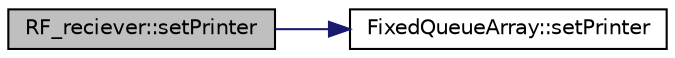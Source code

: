 digraph "RF_reciever::setPrinter"
{
  edge [fontname="Helvetica",fontsize="10",labelfontname="Helvetica",labelfontsize="10"];
  node [fontname="Helvetica",fontsize="10",shape=record];
  rankdir="LR";
  Node1 [label="RF_reciever::setPrinter",height=0.2,width=0.4,color="black", fillcolor="grey75", style="filled" fontcolor="black"];
  Node1 -> Node2 [color="midnightblue",fontsize="10",style="solid",fontname="Helvetica"];
  Node2 [label="FixedQueueArray::setPrinter",height=0.2,width=0.4,color="black", fillcolor="white", style="filled",URL="$classFixedQueueArray.html#a4e9f5e18f6e8442a8510d3f5716f3cf0"];
}
